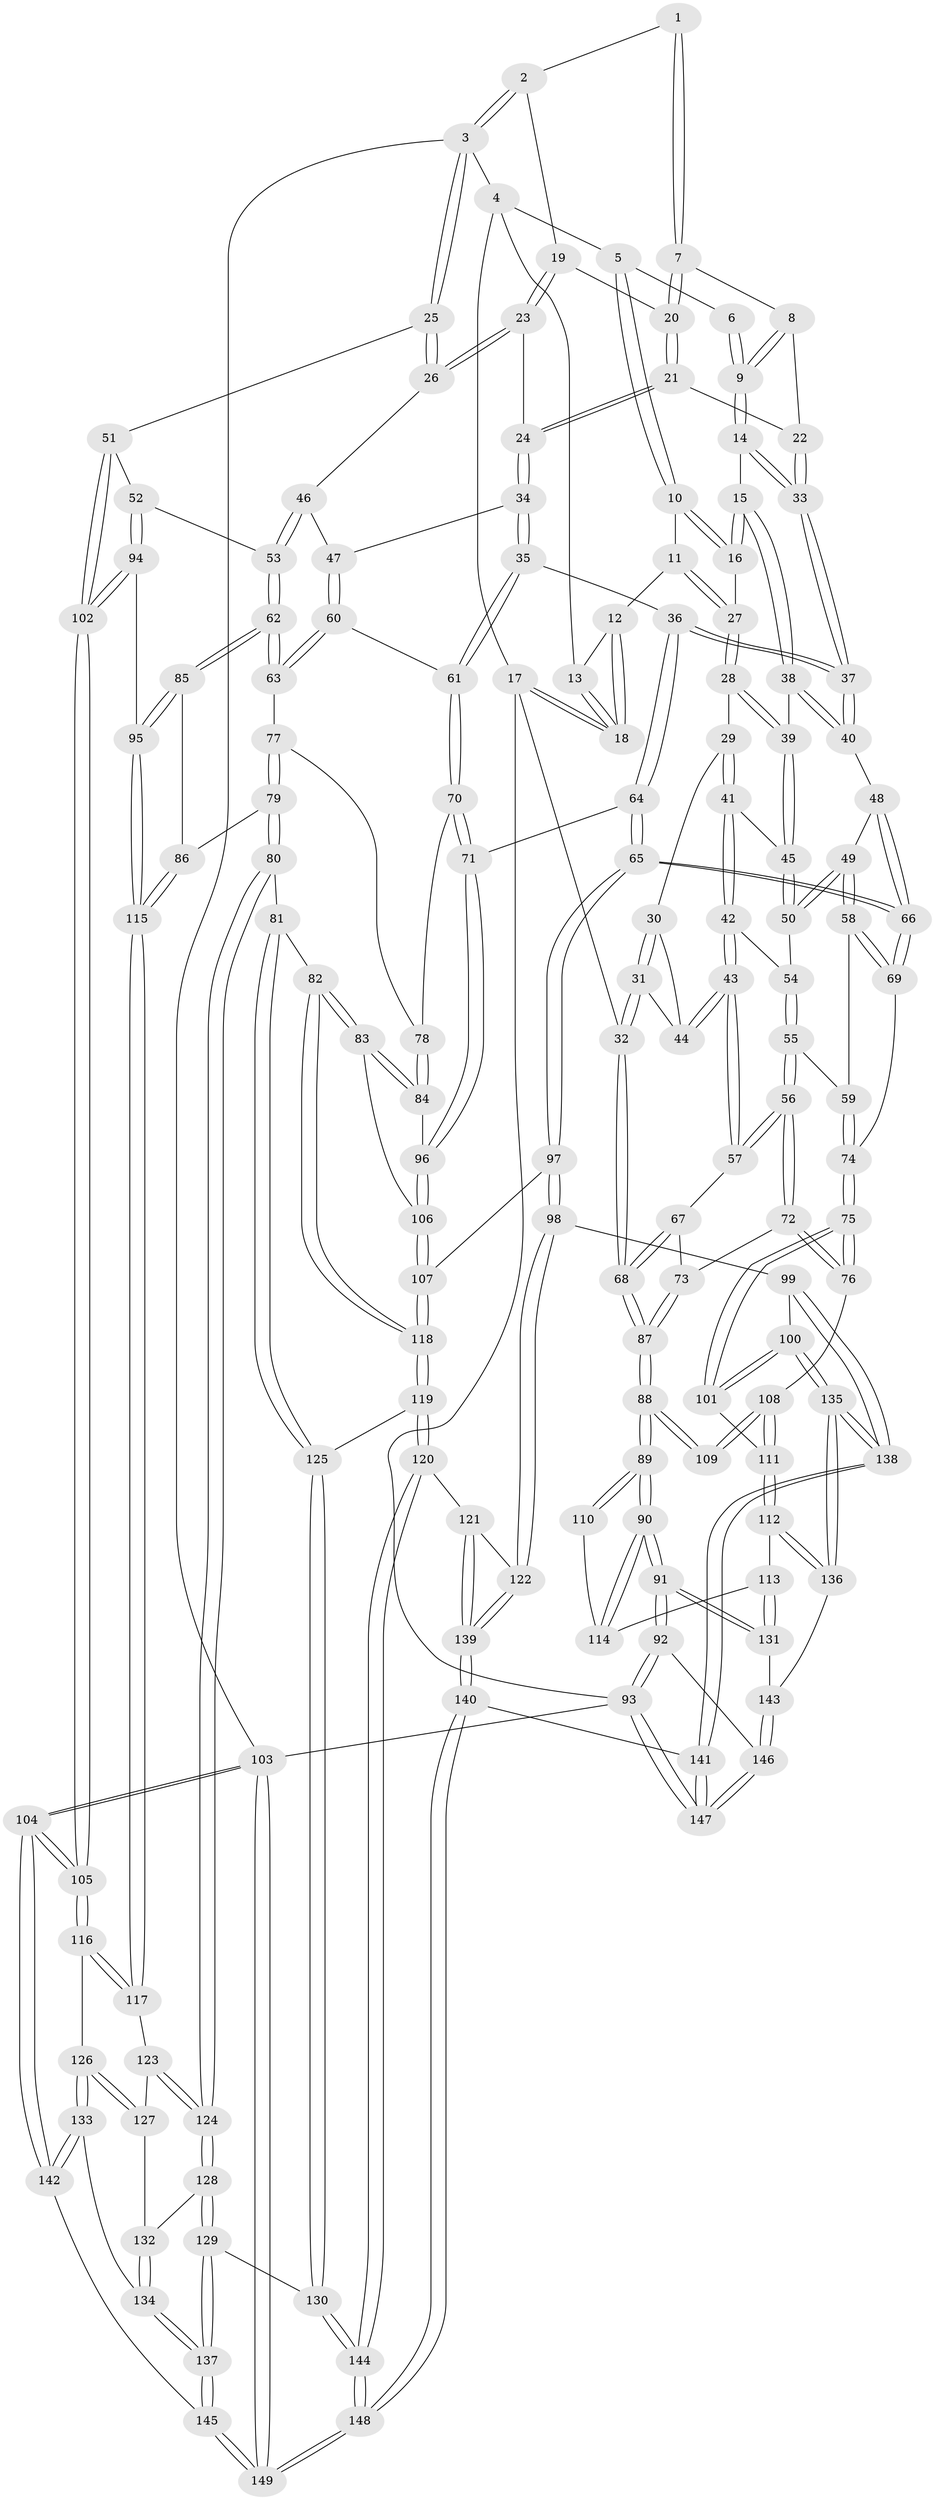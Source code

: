 // coarse degree distribution, {4: 0.43010752688172044, 7: 0.010752688172043012, 3: 0.11827956989247312, 5: 0.3870967741935484, 6: 0.053763440860215055}
// Generated by graph-tools (version 1.1) at 2025/42/03/06/25 10:42:28]
// undirected, 149 vertices, 369 edges
graph export_dot {
graph [start="1"]
  node [color=gray90,style=filled];
  1 [pos="+0.5343846034954498+0"];
  2 [pos="+0.8873032024910679+0"];
  3 [pos="+1+0"];
  4 [pos="+0.1920184682021247+0"];
  5 [pos="+0.33964604411695476+0"];
  6 [pos="+0.4930901941856746+0"];
  7 [pos="+0.5669264395303198+0.026783532368264265"];
  8 [pos="+0.5523548494528241+0.10058295416684042"];
  9 [pos="+0.4552491318538487+0.18068316873098034"];
  10 [pos="+0.34726111563799505+0.11238880424635252"];
  11 [pos="+0.1473791121501925+0.13249711834525751"];
  12 [pos="+0.13962685057371457+0.11849738284263188"];
  13 [pos="+0.15553851719235853+0"];
  14 [pos="+0.44169609675343174+0.19670889925238075"];
  15 [pos="+0.37659543232524945+0.1832593498541672"];
  16 [pos="+0.37298104848128677+0.17787896975510598"];
  17 [pos="+0+0.22136684985726357"];
  18 [pos="+0+0.14640989082751033"];
  19 [pos="+0.7838656603108951+0.10653616533485467"];
  20 [pos="+0.7030733990174239+0.1248155749343496"];
  21 [pos="+0.6304641457769522+0.18455776241731242"];
  22 [pos="+0.6247645341951675+0.18253438114199272"];
  23 [pos="+0.8359468974761293+0.22345483274294303"];
  24 [pos="+0.6516827929930444+0.2783914631190764"];
  25 [pos="+1+0.25905313039758643"];
  26 [pos="+0.8484058606315735+0.2349548509443375"];
  27 [pos="+0.15685350828765254+0.19028611221147618"];
  28 [pos="+0.15282147393611317+0.22763539577777972"];
  29 [pos="+0.14929571006340245+0.23240421248914667"];
  30 [pos="+0.10072126936558931+0.24553563528861116"];
  31 [pos="+0+0.24906506628398423"];
  32 [pos="+0+0.23887904565133944"];
  33 [pos="+0.4752017345400925+0.23441915130152055"];
  34 [pos="+0.6360054001090345+0.310113436358053"];
  35 [pos="+0.5705848687341749+0.3583544069038267"];
  36 [pos="+0.5465218978569842+0.3566885972153196"];
  37 [pos="+0.5166981703559864+0.3370830234541936"];
  38 [pos="+0.33915413883441947+0.24171080073479018"];
  39 [pos="+0.2988259098705787+0.28421712371535474"];
  40 [pos="+0.4241917626445013+0.3698914622232087"];
  41 [pos="+0.15437685545900628+0.3193441988809192"];
  42 [pos="+0.1329929265285737+0.3741923966978819"];
  43 [pos="+0.10445769230881163+0.4102513995259893"];
  44 [pos="+0.06927145892467225+0.32269195548062296"];
  45 [pos="+0.2913063407473239+0.35447691495865497"];
  46 [pos="+0.8451001249382545+0.2452081689559294"];
  47 [pos="+0.7650579579270066+0.37850211642693105"];
  48 [pos="+0.39870472892496+0.3871483206339605"];
  49 [pos="+0.3243634896566293+0.38832588137932395"];
  50 [pos="+0.2930193150152648+0.3629535216189901"];
  51 [pos="+1+0.35751948095680186"];
  52 [pos="+0.8989481448327065+0.48832192244405537"];
  53 [pos="+0.8932240106506508+0.49002820730298424"];
  54 [pos="+0.26284657060628136+0.3858884322907426"];
  55 [pos="+0.19376243514832234+0.48942020742786596"];
  56 [pos="+0.15403704757185382+0.48406813945064064"];
  57 [pos="+0.09815988010071315+0.42407292996768"];
  58 [pos="+0.3242625089460157+0.469990558584255"];
  59 [pos="+0.19482779627135238+0.4902356235511635"];
  60 [pos="+0.7720955328724176+0.47269940037473707"];
  61 [pos="+0.6351381875551781+0.4483483578363579"];
  62 [pos="+0.8828863952141317+0.49610827857545103"];
  63 [pos="+0.7811934709245238+0.48350028477000645"];
  64 [pos="+0.460391081062765+0.5598480973398003"];
  65 [pos="+0.446999465274926+0.5656767986962332"];
  66 [pos="+0.4397998068230647+0.5605011427119427"];
  67 [pos="+0+0.43653944103261283"];
  68 [pos="+0+0.40585062666473803"];
  69 [pos="+0.36072072703011204+0.5332950556927518"];
  70 [pos="+0.5945186051278377+0.5489628196685672"];
  71 [pos="+0.5710208829491671+0.570190275273948"];
  72 [pos="+0.09517807958293016+0.6064060118767"];
  73 [pos="+0.08049842168118262+0.5978271814328457"];
  74 [pos="+0.25264640056118864+0.5754983222733377"];
  75 [pos="+0.23637853091577643+0.6485271861945717"];
  76 [pos="+0.10260759166827577+0.6322701799454153"];
  77 [pos="+0.7709740616731138+0.5028327475467091"];
  78 [pos="+0.6854207208270908+0.559449021232912"];
  79 [pos="+0.7521691008398423+0.6914209465111837"];
  80 [pos="+0.7382349931348323+0.7033995686439127"];
  81 [pos="+0.7180207765402452+0.7043530486510605"];
  82 [pos="+0.7021102955233018+0.6985379225294738"];
  83 [pos="+0.6845946876855289+0.682179395660374"];
  84 [pos="+0.6820584059821051+0.6793745269559395"];
  85 [pos="+0.8891890697614308+0.5903684078241516"];
  86 [pos="+0.8330009378228457+0.6735283334495367"];
  87 [pos="+0+0.5552000945198097"];
  88 [pos="+0+0.5906298765368964"];
  89 [pos="+0+0.686899258860425"];
  90 [pos="+0+0.7186427842569465"];
  91 [pos="+0+0.8380400009740522"];
  92 [pos="+0+0.8531763899948207"];
  93 [pos="+0+1"];
  94 [pos="+1+0.6645272498163989"];
  95 [pos="+0.9879279229197623+0.6685965112166986"];
  96 [pos="+0.607678912766831+0.6337281882693713"];
  97 [pos="+0.4252387500708963+0.6676671147626676"];
  98 [pos="+0.3431425641204003+0.7406739407372277"];
  99 [pos="+0.3145029393980125+0.7415448738050905"];
  100 [pos="+0.29017089156558645+0.7316030062303291"];
  101 [pos="+0.28426875907569854+0.7283386206565539"];
  102 [pos="+1+0.6755468425562912"];
  103 [pos="+1+1"];
  104 [pos="+1+1"];
  105 [pos="+1+0.9807106637000405"];
  106 [pos="+0.5237900244568255+0.7253902768854301"];
  107 [pos="+0.5234878446340056+0.7256550807683371"];
  108 [pos="+0.09625329830506324+0.644058095968291"];
  109 [pos="+0.08332289644749152+0.6528466948158635"];
  110 [pos="+0.07402111857536876+0.6623869705881233"];
  111 [pos="+0.14295553241757275+0.7777448641357068"];
  112 [pos="+0.1209701880233741+0.806067456212781"];
  113 [pos="+0.05550922276871806+0.7780930307870809"];
  114 [pos="+0.037428450927622786+0.7168944595371268"];
  115 [pos="+0.9112788212346059+0.7331207432813763"];
  116 [pos="+0.9673656208893558+0.8035015748244927"];
  117 [pos="+0.9111917249282032+0.7474763020738072"];
  118 [pos="+0.5554762142536164+0.7880973524069658"];
  119 [pos="+0.5538576333267414+0.8198274691171088"];
  120 [pos="+0.5326273264684807+0.8548521508188475"];
  121 [pos="+0.5040670208609173+0.8620005283628415"];
  122 [pos="+0.37975888046885015+0.7946656863130089"];
  123 [pos="+0.8920696774866712+0.766918605143622"];
  124 [pos="+0.7755513052759855+0.7691822637545526"];
  125 [pos="+0.668185942898718+0.8334111581961842"];
  126 [pos="+0.8952456339246696+0.8463288701607806"];
  127 [pos="+0.8777502635730672+0.8042018043576168"];
  128 [pos="+0.7818114101465334+0.795504623548579"];
  129 [pos="+0.7661640185235408+0.8841315145388687"];
  130 [pos="+0.6879741115420736+0.8666249644636086"];
  131 [pos="+0+0.832432459263061"];
  132 [pos="+0.8441851162201697+0.8143412585056933"];
  133 [pos="+0.8901637596357387+0.8773338610403698"];
  134 [pos="+0.8482361647036544+0.8786273301363201"];
  135 [pos="+0.17451699842892382+0.8856837957723978"];
  136 [pos="+0.12203603360287087+0.8317026748772186"];
  137 [pos="+0.7795669034962468+0.9045107749274994"];
  138 [pos="+0.23711106132469878+0.9878305292557454"];
  139 [pos="+0.35655369560824+1"];
  140 [pos="+0.3077738488039857+1"];
  141 [pos="+0.273136606322055+1"];
  142 [pos="+0.9469658526767857+0.9305105104222151"];
  143 [pos="+0.06194406482864091+0.8838594225445078"];
  144 [pos="+0.6107093414283743+0.967144935911695"];
  145 [pos="+0.7800520275159466+0.9250969334391383"];
  146 [pos="+0.0599344111825313+0.9321488662840796"];
  147 [pos="+0.13877117295744862+1"];
  148 [pos="+0.6487998423866499+1"];
  149 [pos="+0.7601515708837685+1"];
  1 -- 2;
  1 -- 7;
  1 -- 7;
  2 -- 3;
  2 -- 3;
  2 -- 19;
  3 -- 4;
  3 -- 25;
  3 -- 25;
  3 -- 103;
  4 -- 5;
  4 -- 13;
  4 -- 17;
  5 -- 6;
  5 -- 10;
  5 -- 10;
  6 -- 9;
  6 -- 9;
  7 -- 8;
  7 -- 20;
  7 -- 20;
  8 -- 9;
  8 -- 9;
  8 -- 22;
  9 -- 14;
  9 -- 14;
  10 -- 11;
  10 -- 16;
  10 -- 16;
  11 -- 12;
  11 -- 27;
  11 -- 27;
  12 -- 13;
  12 -- 18;
  12 -- 18;
  13 -- 18;
  13 -- 18;
  14 -- 15;
  14 -- 33;
  14 -- 33;
  15 -- 16;
  15 -- 16;
  15 -- 38;
  15 -- 38;
  16 -- 27;
  17 -- 18;
  17 -- 18;
  17 -- 32;
  17 -- 93;
  19 -- 20;
  19 -- 23;
  19 -- 23;
  20 -- 21;
  20 -- 21;
  21 -- 22;
  21 -- 24;
  21 -- 24;
  22 -- 33;
  22 -- 33;
  23 -- 24;
  23 -- 26;
  23 -- 26;
  24 -- 34;
  24 -- 34;
  25 -- 26;
  25 -- 26;
  25 -- 51;
  26 -- 46;
  27 -- 28;
  27 -- 28;
  28 -- 29;
  28 -- 39;
  28 -- 39;
  29 -- 30;
  29 -- 41;
  29 -- 41;
  30 -- 31;
  30 -- 31;
  30 -- 44;
  31 -- 32;
  31 -- 32;
  31 -- 44;
  32 -- 68;
  32 -- 68;
  33 -- 37;
  33 -- 37;
  34 -- 35;
  34 -- 35;
  34 -- 47;
  35 -- 36;
  35 -- 61;
  35 -- 61;
  36 -- 37;
  36 -- 37;
  36 -- 64;
  36 -- 64;
  37 -- 40;
  37 -- 40;
  38 -- 39;
  38 -- 40;
  38 -- 40;
  39 -- 45;
  39 -- 45;
  40 -- 48;
  41 -- 42;
  41 -- 42;
  41 -- 45;
  42 -- 43;
  42 -- 43;
  42 -- 54;
  43 -- 44;
  43 -- 44;
  43 -- 57;
  43 -- 57;
  45 -- 50;
  45 -- 50;
  46 -- 47;
  46 -- 53;
  46 -- 53;
  47 -- 60;
  47 -- 60;
  48 -- 49;
  48 -- 66;
  48 -- 66;
  49 -- 50;
  49 -- 50;
  49 -- 58;
  49 -- 58;
  50 -- 54;
  51 -- 52;
  51 -- 102;
  51 -- 102;
  52 -- 53;
  52 -- 94;
  52 -- 94;
  53 -- 62;
  53 -- 62;
  54 -- 55;
  54 -- 55;
  55 -- 56;
  55 -- 56;
  55 -- 59;
  56 -- 57;
  56 -- 57;
  56 -- 72;
  56 -- 72;
  57 -- 67;
  58 -- 59;
  58 -- 69;
  58 -- 69;
  59 -- 74;
  59 -- 74;
  60 -- 61;
  60 -- 63;
  60 -- 63;
  61 -- 70;
  61 -- 70;
  62 -- 63;
  62 -- 63;
  62 -- 85;
  62 -- 85;
  63 -- 77;
  64 -- 65;
  64 -- 65;
  64 -- 71;
  65 -- 66;
  65 -- 66;
  65 -- 97;
  65 -- 97;
  66 -- 69;
  66 -- 69;
  67 -- 68;
  67 -- 68;
  67 -- 73;
  68 -- 87;
  68 -- 87;
  69 -- 74;
  70 -- 71;
  70 -- 71;
  70 -- 78;
  71 -- 96;
  71 -- 96;
  72 -- 73;
  72 -- 76;
  72 -- 76;
  73 -- 87;
  73 -- 87;
  74 -- 75;
  74 -- 75;
  75 -- 76;
  75 -- 76;
  75 -- 101;
  75 -- 101;
  76 -- 108;
  77 -- 78;
  77 -- 79;
  77 -- 79;
  78 -- 84;
  78 -- 84;
  79 -- 80;
  79 -- 80;
  79 -- 86;
  80 -- 81;
  80 -- 124;
  80 -- 124;
  81 -- 82;
  81 -- 125;
  81 -- 125;
  82 -- 83;
  82 -- 83;
  82 -- 118;
  82 -- 118;
  83 -- 84;
  83 -- 84;
  83 -- 106;
  84 -- 96;
  85 -- 86;
  85 -- 95;
  85 -- 95;
  86 -- 115;
  86 -- 115;
  87 -- 88;
  87 -- 88;
  88 -- 89;
  88 -- 89;
  88 -- 109;
  88 -- 109;
  89 -- 90;
  89 -- 90;
  89 -- 110;
  89 -- 110;
  90 -- 91;
  90 -- 91;
  90 -- 114;
  90 -- 114;
  91 -- 92;
  91 -- 92;
  91 -- 131;
  91 -- 131;
  92 -- 93;
  92 -- 93;
  92 -- 146;
  93 -- 147;
  93 -- 147;
  93 -- 103;
  94 -- 95;
  94 -- 102;
  94 -- 102;
  95 -- 115;
  95 -- 115;
  96 -- 106;
  96 -- 106;
  97 -- 98;
  97 -- 98;
  97 -- 107;
  98 -- 99;
  98 -- 122;
  98 -- 122;
  99 -- 100;
  99 -- 138;
  99 -- 138;
  100 -- 101;
  100 -- 101;
  100 -- 135;
  100 -- 135;
  101 -- 111;
  102 -- 105;
  102 -- 105;
  103 -- 104;
  103 -- 104;
  103 -- 149;
  103 -- 149;
  104 -- 105;
  104 -- 105;
  104 -- 142;
  104 -- 142;
  105 -- 116;
  105 -- 116;
  106 -- 107;
  106 -- 107;
  107 -- 118;
  107 -- 118;
  108 -- 109;
  108 -- 109;
  108 -- 111;
  108 -- 111;
  110 -- 114;
  111 -- 112;
  111 -- 112;
  112 -- 113;
  112 -- 136;
  112 -- 136;
  113 -- 114;
  113 -- 131;
  113 -- 131;
  115 -- 117;
  115 -- 117;
  116 -- 117;
  116 -- 117;
  116 -- 126;
  117 -- 123;
  118 -- 119;
  118 -- 119;
  119 -- 120;
  119 -- 120;
  119 -- 125;
  120 -- 121;
  120 -- 144;
  120 -- 144;
  121 -- 122;
  121 -- 139;
  121 -- 139;
  122 -- 139;
  122 -- 139;
  123 -- 124;
  123 -- 124;
  123 -- 127;
  124 -- 128;
  124 -- 128;
  125 -- 130;
  125 -- 130;
  126 -- 127;
  126 -- 127;
  126 -- 133;
  126 -- 133;
  127 -- 132;
  128 -- 129;
  128 -- 129;
  128 -- 132;
  129 -- 130;
  129 -- 137;
  129 -- 137;
  130 -- 144;
  130 -- 144;
  131 -- 143;
  132 -- 134;
  132 -- 134;
  133 -- 134;
  133 -- 142;
  133 -- 142;
  134 -- 137;
  134 -- 137;
  135 -- 136;
  135 -- 136;
  135 -- 138;
  135 -- 138;
  136 -- 143;
  137 -- 145;
  137 -- 145;
  138 -- 141;
  138 -- 141;
  139 -- 140;
  139 -- 140;
  140 -- 141;
  140 -- 148;
  140 -- 148;
  141 -- 147;
  141 -- 147;
  142 -- 145;
  143 -- 146;
  143 -- 146;
  144 -- 148;
  144 -- 148;
  145 -- 149;
  145 -- 149;
  146 -- 147;
  146 -- 147;
  148 -- 149;
  148 -- 149;
}
